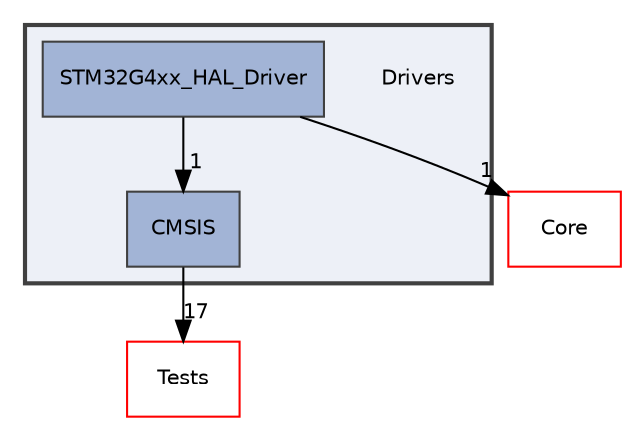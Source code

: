 digraph "Drivers"
{
 // LATEX_PDF_SIZE
  edge [fontname="Helvetica",fontsize="10",labelfontname="Helvetica",labelfontsize="10"];
  node [fontname="Helvetica",fontsize="10",shape=record];
  compound=true
  subgraph clusterdir_60925fc218da8ca7908795bf5f624060 {
    graph [ bgcolor="#edf0f7", pencolor="grey25", style="filled,bold,", label="", fontname="Helvetica", fontsize="10", URL="dir_60925fc218da8ca7908795bf5f624060.html"]
    dir_60925fc218da8ca7908795bf5f624060 [shape=plaintext, label="Drivers"];
  dir_bd09ff09a9c7d83a4c030dbdaee94d76 [shape=box, label="CMSIS", style="filled,", fillcolor="#a2b4d6", color="grey25", URL="dir_bd09ff09a9c7d83a4c030dbdaee94d76.html"];
  dir_a86d4ce481749dafe8c531dc11abd870 [shape=box, label="STM32G4xx_HAL_Driver", style="filled,", fillcolor="#a2b4d6", color="grey25", URL="dir_a86d4ce481749dafe8c531dc11abd870.html"];
  }
  dir_c6310732a22f63c0c2fc5595561e68f1 [shape=box, label="Core", style="", fillcolor="#edf0f7", color="red", URL="dir_c6310732a22f63c0c2fc5595561e68f1.html"];
  dir_33c78a012c8d08979f57a54a07694c46 [shape=box, label="Tests", style="", fillcolor="#edf0f7", color="red", URL="dir_33c78a012c8d08979f57a54a07694c46.html"];
  dir_bd09ff09a9c7d83a4c030dbdaee94d76->dir_33c78a012c8d08979f57a54a07694c46 [headlabel="17", labeldistance=1.5 headhref="dir_000001_000040.html"];
  dir_a86d4ce481749dafe8c531dc11abd870->dir_bd09ff09a9c7d83a4c030dbdaee94d76 [headlabel="1", labeldistance=1.5 headhref="dir_000036_000001.html"];
  dir_a86d4ce481749dafe8c531dc11abd870->dir_c6310732a22f63c0c2fc5595561e68f1 [headlabel="1", labeldistance=1.5 headhref="dir_000036_000002.html"];
}
